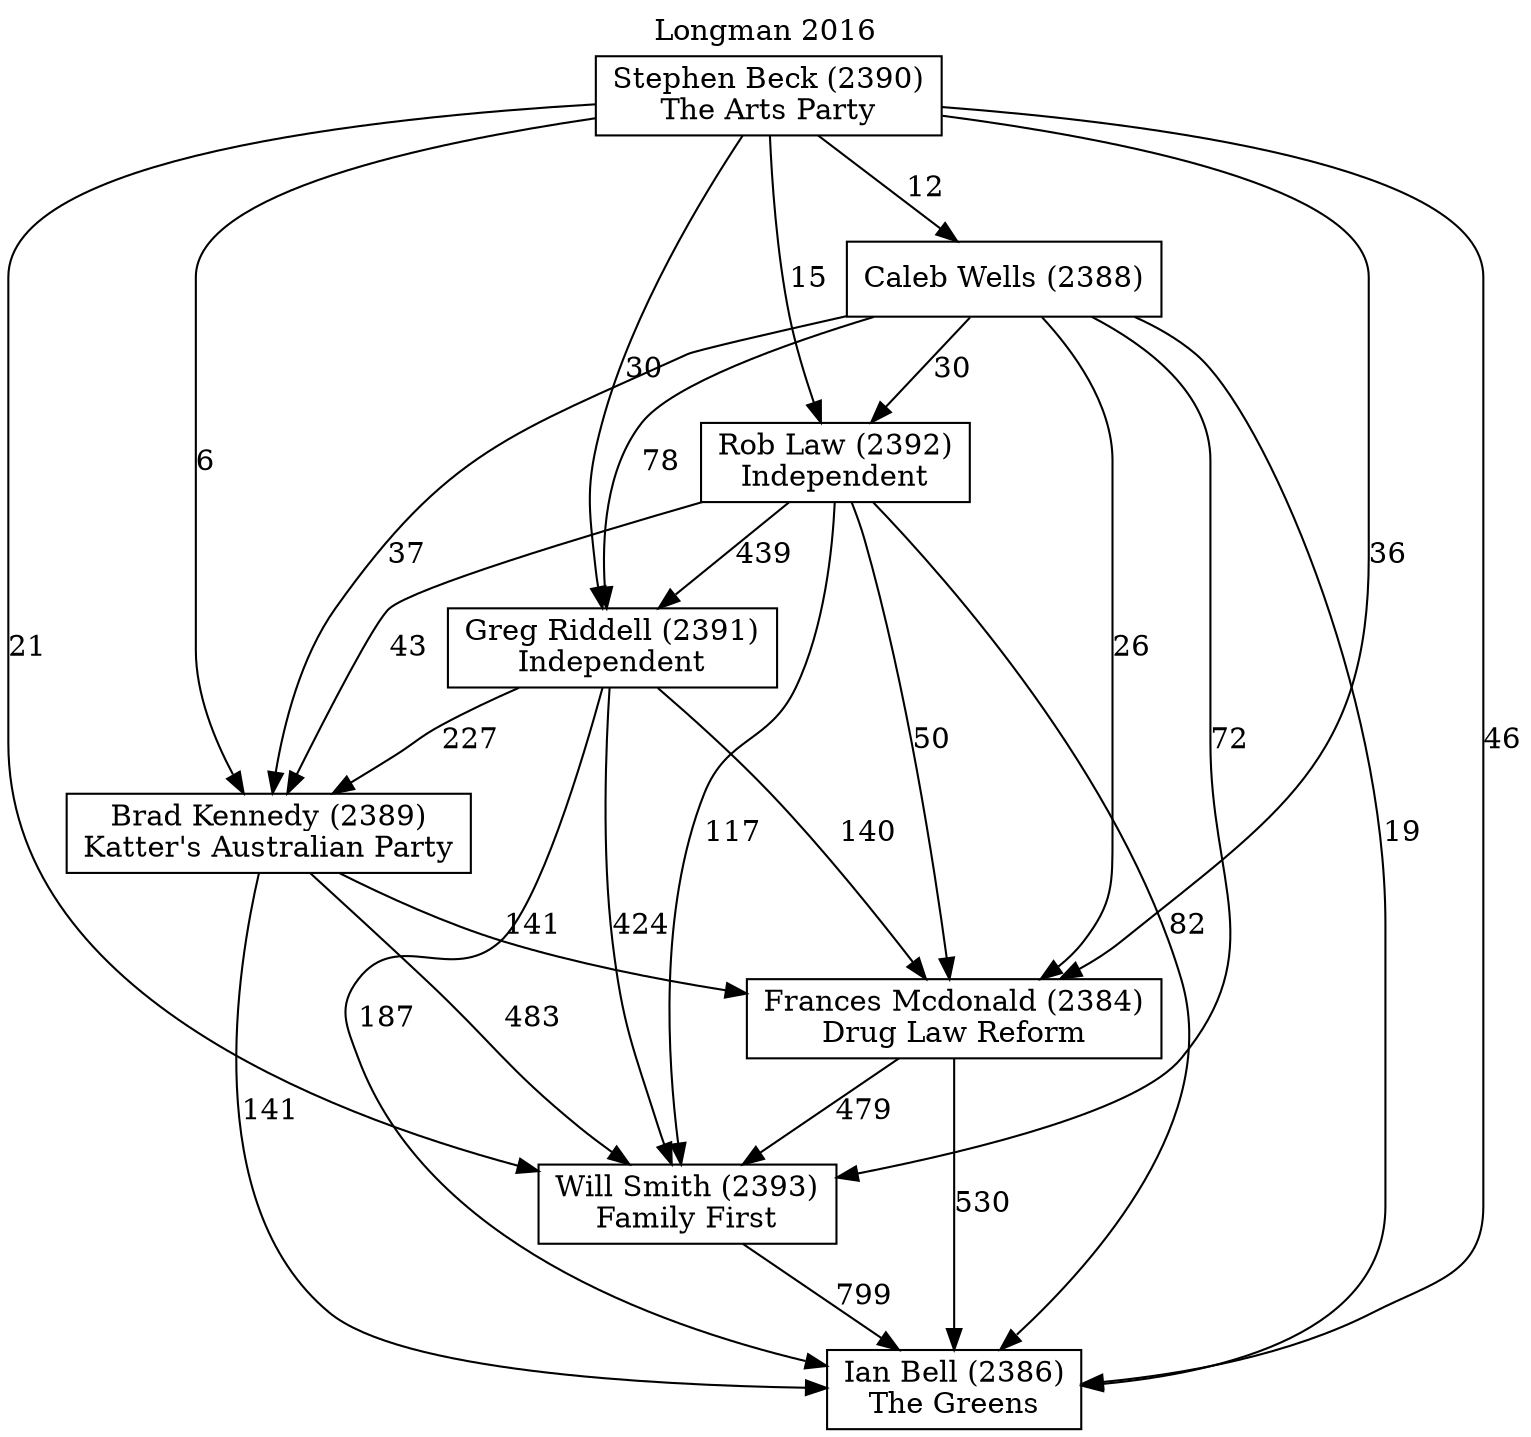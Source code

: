 // House preference flow
digraph "Ian Bell (2386)_Longman_2016" {
	graph [label="Longman 2016" labelloc=t mclimit=10]
	node [shape=box]
	"Ian Bell (2386)" [label="Ian Bell (2386)
The Greens"]
	"Will Smith (2393)" [label="Will Smith (2393)
Family First"]
	"Frances Mcdonald (2384)" [label="Frances Mcdonald (2384)
Drug Law Reform"]
	"Brad Kennedy (2389)" [label="Brad Kennedy (2389)
Katter's Australian Party"]
	"Greg Riddell (2391)" [label="Greg Riddell (2391)
Independent"]
	"Rob Law (2392)" [label="Rob Law (2392)
Independent"]
	"Caleb Wells (2388)" [label="Caleb Wells (2388)
"]
	"Stephen Beck (2390)" [label="Stephen Beck (2390)
The Arts Party"]
	"Ian Bell (2386)" [label="Ian Bell (2386)
The Greens"]
	"Frances Mcdonald (2384)" [label="Frances Mcdonald (2384)
Drug Law Reform"]
	"Brad Kennedy (2389)" [label="Brad Kennedy (2389)
Katter's Australian Party"]
	"Greg Riddell (2391)" [label="Greg Riddell (2391)
Independent"]
	"Rob Law (2392)" [label="Rob Law (2392)
Independent"]
	"Caleb Wells (2388)" [label="Caleb Wells (2388)
"]
	"Stephen Beck (2390)" [label="Stephen Beck (2390)
The Arts Party"]
	"Ian Bell (2386)" [label="Ian Bell (2386)
The Greens"]
	"Brad Kennedy (2389)" [label="Brad Kennedy (2389)
Katter's Australian Party"]
	"Greg Riddell (2391)" [label="Greg Riddell (2391)
Independent"]
	"Rob Law (2392)" [label="Rob Law (2392)
Independent"]
	"Caleb Wells (2388)" [label="Caleb Wells (2388)
"]
	"Stephen Beck (2390)" [label="Stephen Beck (2390)
The Arts Party"]
	"Ian Bell (2386)" [label="Ian Bell (2386)
The Greens"]
	"Greg Riddell (2391)" [label="Greg Riddell (2391)
Independent"]
	"Rob Law (2392)" [label="Rob Law (2392)
Independent"]
	"Caleb Wells (2388)" [label="Caleb Wells (2388)
"]
	"Stephen Beck (2390)" [label="Stephen Beck (2390)
The Arts Party"]
	"Ian Bell (2386)" [label="Ian Bell (2386)
The Greens"]
	"Rob Law (2392)" [label="Rob Law (2392)
Independent"]
	"Caleb Wells (2388)" [label="Caleb Wells (2388)
"]
	"Stephen Beck (2390)" [label="Stephen Beck (2390)
The Arts Party"]
	"Ian Bell (2386)" [label="Ian Bell (2386)
The Greens"]
	"Caleb Wells (2388)" [label="Caleb Wells (2388)
"]
	"Stephen Beck (2390)" [label="Stephen Beck (2390)
The Arts Party"]
	"Ian Bell (2386)" [label="Ian Bell (2386)
The Greens"]
	"Stephen Beck (2390)" [label="Stephen Beck (2390)
The Arts Party"]
	"Stephen Beck (2390)" [label="Stephen Beck (2390)
The Arts Party"]
	"Caleb Wells (2388)" [label="Caleb Wells (2388)
"]
	"Stephen Beck (2390)" [label="Stephen Beck (2390)
The Arts Party"]
	"Stephen Beck (2390)" [label="Stephen Beck (2390)
The Arts Party"]
	"Rob Law (2392)" [label="Rob Law (2392)
Independent"]
	"Caleb Wells (2388)" [label="Caleb Wells (2388)
"]
	"Stephen Beck (2390)" [label="Stephen Beck (2390)
The Arts Party"]
	"Rob Law (2392)" [label="Rob Law (2392)
Independent"]
	"Stephen Beck (2390)" [label="Stephen Beck (2390)
The Arts Party"]
	"Stephen Beck (2390)" [label="Stephen Beck (2390)
The Arts Party"]
	"Caleb Wells (2388)" [label="Caleb Wells (2388)
"]
	"Stephen Beck (2390)" [label="Stephen Beck (2390)
The Arts Party"]
	"Stephen Beck (2390)" [label="Stephen Beck (2390)
The Arts Party"]
	"Greg Riddell (2391)" [label="Greg Riddell (2391)
Independent"]
	"Rob Law (2392)" [label="Rob Law (2392)
Independent"]
	"Caleb Wells (2388)" [label="Caleb Wells (2388)
"]
	"Stephen Beck (2390)" [label="Stephen Beck (2390)
The Arts Party"]
	"Greg Riddell (2391)" [label="Greg Riddell (2391)
Independent"]
	"Caleb Wells (2388)" [label="Caleb Wells (2388)
"]
	"Stephen Beck (2390)" [label="Stephen Beck (2390)
The Arts Party"]
	"Greg Riddell (2391)" [label="Greg Riddell (2391)
Independent"]
	"Stephen Beck (2390)" [label="Stephen Beck (2390)
The Arts Party"]
	"Stephen Beck (2390)" [label="Stephen Beck (2390)
The Arts Party"]
	"Caleb Wells (2388)" [label="Caleb Wells (2388)
"]
	"Stephen Beck (2390)" [label="Stephen Beck (2390)
The Arts Party"]
	"Stephen Beck (2390)" [label="Stephen Beck (2390)
The Arts Party"]
	"Rob Law (2392)" [label="Rob Law (2392)
Independent"]
	"Caleb Wells (2388)" [label="Caleb Wells (2388)
"]
	"Stephen Beck (2390)" [label="Stephen Beck (2390)
The Arts Party"]
	"Rob Law (2392)" [label="Rob Law (2392)
Independent"]
	"Stephen Beck (2390)" [label="Stephen Beck (2390)
The Arts Party"]
	"Stephen Beck (2390)" [label="Stephen Beck (2390)
The Arts Party"]
	"Caleb Wells (2388)" [label="Caleb Wells (2388)
"]
	"Stephen Beck (2390)" [label="Stephen Beck (2390)
The Arts Party"]
	"Stephen Beck (2390)" [label="Stephen Beck (2390)
The Arts Party"]
	"Brad Kennedy (2389)" [label="Brad Kennedy (2389)
Katter's Australian Party"]
	"Greg Riddell (2391)" [label="Greg Riddell (2391)
Independent"]
	"Rob Law (2392)" [label="Rob Law (2392)
Independent"]
	"Caleb Wells (2388)" [label="Caleb Wells (2388)
"]
	"Stephen Beck (2390)" [label="Stephen Beck (2390)
The Arts Party"]
	"Brad Kennedy (2389)" [label="Brad Kennedy (2389)
Katter's Australian Party"]
	"Rob Law (2392)" [label="Rob Law (2392)
Independent"]
	"Caleb Wells (2388)" [label="Caleb Wells (2388)
"]
	"Stephen Beck (2390)" [label="Stephen Beck (2390)
The Arts Party"]
	"Brad Kennedy (2389)" [label="Brad Kennedy (2389)
Katter's Australian Party"]
	"Caleb Wells (2388)" [label="Caleb Wells (2388)
"]
	"Stephen Beck (2390)" [label="Stephen Beck (2390)
The Arts Party"]
	"Brad Kennedy (2389)" [label="Brad Kennedy (2389)
Katter's Australian Party"]
	"Stephen Beck (2390)" [label="Stephen Beck (2390)
The Arts Party"]
	"Stephen Beck (2390)" [label="Stephen Beck (2390)
The Arts Party"]
	"Caleb Wells (2388)" [label="Caleb Wells (2388)
"]
	"Stephen Beck (2390)" [label="Stephen Beck (2390)
The Arts Party"]
	"Stephen Beck (2390)" [label="Stephen Beck (2390)
The Arts Party"]
	"Rob Law (2392)" [label="Rob Law (2392)
Independent"]
	"Caleb Wells (2388)" [label="Caleb Wells (2388)
"]
	"Stephen Beck (2390)" [label="Stephen Beck (2390)
The Arts Party"]
	"Rob Law (2392)" [label="Rob Law (2392)
Independent"]
	"Stephen Beck (2390)" [label="Stephen Beck (2390)
The Arts Party"]
	"Stephen Beck (2390)" [label="Stephen Beck (2390)
The Arts Party"]
	"Caleb Wells (2388)" [label="Caleb Wells (2388)
"]
	"Stephen Beck (2390)" [label="Stephen Beck (2390)
The Arts Party"]
	"Stephen Beck (2390)" [label="Stephen Beck (2390)
The Arts Party"]
	"Greg Riddell (2391)" [label="Greg Riddell (2391)
Independent"]
	"Rob Law (2392)" [label="Rob Law (2392)
Independent"]
	"Caleb Wells (2388)" [label="Caleb Wells (2388)
"]
	"Stephen Beck (2390)" [label="Stephen Beck (2390)
The Arts Party"]
	"Greg Riddell (2391)" [label="Greg Riddell (2391)
Independent"]
	"Caleb Wells (2388)" [label="Caleb Wells (2388)
"]
	"Stephen Beck (2390)" [label="Stephen Beck (2390)
The Arts Party"]
	"Greg Riddell (2391)" [label="Greg Riddell (2391)
Independent"]
	"Stephen Beck (2390)" [label="Stephen Beck (2390)
The Arts Party"]
	"Stephen Beck (2390)" [label="Stephen Beck (2390)
The Arts Party"]
	"Caleb Wells (2388)" [label="Caleb Wells (2388)
"]
	"Stephen Beck (2390)" [label="Stephen Beck (2390)
The Arts Party"]
	"Stephen Beck (2390)" [label="Stephen Beck (2390)
The Arts Party"]
	"Rob Law (2392)" [label="Rob Law (2392)
Independent"]
	"Caleb Wells (2388)" [label="Caleb Wells (2388)
"]
	"Stephen Beck (2390)" [label="Stephen Beck (2390)
The Arts Party"]
	"Rob Law (2392)" [label="Rob Law (2392)
Independent"]
	"Stephen Beck (2390)" [label="Stephen Beck (2390)
The Arts Party"]
	"Stephen Beck (2390)" [label="Stephen Beck (2390)
The Arts Party"]
	"Caleb Wells (2388)" [label="Caleb Wells (2388)
"]
	"Stephen Beck (2390)" [label="Stephen Beck (2390)
The Arts Party"]
	"Stephen Beck (2390)" [label="Stephen Beck (2390)
The Arts Party"]
	"Frances Mcdonald (2384)" [label="Frances Mcdonald (2384)
Drug Law Reform"]
	"Brad Kennedy (2389)" [label="Brad Kennedy (2389)
Katter's Australian Party"]
	"Greg Riddell (2391)" [label="Greg Riddell (2391)
Independent"]
	"Rob Law (2392)" [label="Rob Law (2392)
Independent"]
	"Caleb Wells (2388)" [label="Caleb Wells (2388)
"]
	"Stephen Beck (2390)" [label="Stephen Beck (2390)
The Arts Party"]
	"Frances Mcdonald (2384)" [label="Frances Mcdonald (2384)
Drug Law Reform"]
	"Greg Riddell (2391)" [label="Greg Riddell (2391)
Independent"]
	"Rob Law (2392)" [label="Rob Law (2392)
Independent"]
	"Caleb Wells (2388)" [label="Caleb Wells (2388)
"]
	"Stephen Beck (2390)" [label="Stephen Beck (2390)
The Arts Party"]
	"Frances Mcdonald (2384)" [label="Frances Mcdonald (2384)
Drug Law Reform"]
	"Rob Law (2392)" [label="Rob Law (2392)
Independent"]
	"Caleb Wells (2388)" [label="Caleb Wells (2388)
"]
	"Stephen Beck (2390)" [label="Stephen Beck (2390)
The Arts Party"]
	"Frances Mcdonald (2384)" [label="Frances Mcdonald (2384)
Drug Law Reform"]
	"Caleb Wells (2388)" [label="Caleb Wells (2388)
"]
	"Stephen Beck (2390)" [label="Stephen Beck (2390)
The Arts Party"]
	"Frances Mcdonald (2384)" [label="Frances Mcdonald (2384)
Drug Law Reform"]
	"Stephen Beck (2390)" [label="Stephen Beck (2390)
The Arts Party"]
	"Stephen Beck (2390)" [label="Stephen Beck (2390)
The Arts Party"]
	"Caleb Wells (2388)" [label="Caleb Wells (2388)
"]
	"Stephen Beck (2390)" [label="Stephen Beck (2390)
The Arts Party"]
	"Stephen Beck (2390)" [label="Stephen Beck (2390)
The Arts Party"]
	"Rob Law (2392)" [label="Rob Law (2392)
Independent"]
	"Caleb Wells (2388)" [label="Caleb Wells (2388)
"]
	"Stephen Beck (2390)" [label="Stephen Beck (2390)
The Arts Party"]
	"Rob Law (2392)" [label="Rob Law (2392)
Independent"]
	"Stephen Beck (2390)" [label="Stephen Beck (2390)
The Arts Party"]
	"Stephen Beck (2390)" [label="Stephen Beck (2390)
The Arts Party"]
	"Caleb Wells (2388)" [label="Caleb Wells (2388)
"]
	"Stephen Beck (2390)" [label="Stephen Beck (2390)
The Arts Party"]
	"Stephen Beck (2390)" [label="Stephen Beck (2390)
The Arts Party"]
	"Greg Riddell (2391)" [label="Greg Riddell (2391)
Independent"]
	"Rob Law (2392)" [label="Rob Law (2392)
Independent"]
	"Caleb Wells (2388)" [label="Caleb Wells (2388)
"]
	"Stephen Beck (2390)" [label="Stephen Beck (2390)
The Arts Party"]
	"Greg Riddell (2391)" [label="Greg Riddell (2391)
Independent"]
	"Caleb Wells (2388)" [label="Caleb Wells (2388)
"]
	"Stephen Beck (2390)" [label="Stephen Beck (2390)
The Arts Party"]
	"Greg Riddell (2391)" [label="Greg Riddell (2391)
Independent"]
	"Stephen Beck (2390)" [label="Stephen Beck (2390)
The Arts Party"]
	"Stephen Beck (2390)" [label="Stephen Beck (2390)
The Arts Party"]
	"Caleb Wells (2388)" [label="Caleb Wells (2388)
"]
	"Stephen Beck (2390)" [label="Stephen Beck (2390)
The Arts Party"]
	"Stephen Beck (2390)" [label="Stephen Beck (2390)
The Arts Party"]
	"Rob Law (2392)" [label="Rob Law (2392)
Independent"]
	"Caleb Wells (2388)" [label="Caleb Wells (2388)
"]
	"Stephen Beck (2390)" [label="Stephen Beck (2390)
The Arts Party"]
	"Rob Law (2392)" [label="Rob Law (2392)
Independent"]
	"Stephen Beck (2390)" [label="Stephen Beck (2390)
The Arts Party"]
	"Stephen Beck (2390)" [label="Stephen Beck (2390)
The Arts Party"]
	"Caleb Wells (2388)" [label="Caleb Wells (2388)
"]
	"Stephen Beck (2390)" [label="Stephen Beck (2390)
The Arts Party"]
	"Stephen Beck (2390)" [label="Stephen Beck (2390)
The Arts Party"]
	"Brad Kennedy (2389)" [label="Brad Kennedy (2389)
Katter's Australian Party"]
	"Greg Riddell (2391)" [label="Greg Riddell (2391)
Independent"]
	"Rob Law (2392)" [label="Rob Law (2392)
Independent"]
	"Caleb Wells (2388)" [label="Caleb Wells (2388)
"]
	"Stephen Beck (2390)" [label="Stephen Beck (2390)
The Arts Party"]
	"Brad Kennedy (2389)" [label="Brad Kennedy (2389)
Katter's Australian Party"]
	"Rob Law (2392)" [label="Rob Law (2392)
Independent"]
	"Caleb Wells (2388)" [label="Caleb Wells (2388)
"]
	"Stephen Beck (2390)" [label="Stephen Beck (2390)
The Arts Party"]
	"Brad Kennedy (2389)" [label="Brad Kennedy (2389)
Katter's Australian Party"]
	"Caleb Wells (2388)" [label="Caleb Wells (2388)
"]
	"Stephen Beck (2390)" [label="Stephen Beck (2390)
The Arts Party"]
	"Brad Kennedy (2389)" [label="Brad Kennedy (2389)
Katter's Australian Party"]
	"Stephen Beck (2390)" [label="Stephen Beck (2390)
The Arts Party"]
	"Stephen Beck (2390)" [label="Stephen Beck (2390)
The Arts Party"]
	"Caleb Wells (2388)" [label="Caleb Wells (2388)
"]
	"Stephen Beck (2390)" [label="Stephen Beck (2390)
The Arts Party"]
	"Stephen Beck (2390)" [label="Stephen Beck (2390)
The Arts Party"]
	"Rob Law (2392)" [label="Rob Law (2392)
Independent"]
	"Caleb Wells (2388)" [label="Caleb Wells (2388)
"]
	"Stephen Beck (2390)" [label="Stephen Beck (2390)
The Arts Party"]
	"Rob Law (2392)" [label="Rob Law (2392)
Independent"]
	"Stephen Beck (2390)" [label="Stephen Beck (2390)
The Arts Party"]
	"Stephen Beck (2390)" [label="Stephen Beck (2390)
The Arts Party"]
	"Caleb Wells (2388)" [label="Caleb Wells (2388)
"]
	"Stephen Beck (2390)" [label="Stephen Beck (2390)
The Arts Party"]
	"Stephen Beck (2390)" [label="Stephen Beck (2390)
The Arts Party"]
	"Greg Riddell (2391)" [label="Greg Riddell (2391)
Independent"]
	"Rob Law (2392)" [label="Rob Law (2392)
Independent"]
	"Caleb Wells (2388)" [label="Caleb Wells (2388)
"]
	"Stephen Beck (2390)" [label="Stephen Beck (2390)
The Arts Party"]
	"Greg Riddell (2391)" [label="Greg Riddell (2391)
Independent"]
	"Caleb Wells (2388)" [label="Caleb Wells (2388)
"]
	"Stephen Beck (2390)" [label="Stephen Beck (2390)
The Arts Party"]
	"Greg Riddell (2391)" [label="Greg Riddell (2391)
Independent"]
	"Stephen Beck (2390)" [label="Stephen Beck (2390)
The Arts Party"]
	"Stephen Beck (2390)" [label="Stephen Beck (2390)
The Arts Party"]
	"Caleb Wells (2388)" [label="Caleb Wells (2388)
"]
	"Stephen Beck (2390)" [label="Stephen Beck (2390)
The Arts Party"]
	"Stephen Beck (2390)" [label="Stephen Beck (2390)
The Arts Party"]
	"Rob Law (2392)" [label="Rob Law (2392)
Independent"]
	"Caleb Wells (2388)" [label="Caleb Wells (2388)
"]
	"Stephen Beck (2390)" [label="Stephen Beck (2390)
The Arts Party"]
	"Rob Law (2392)" [label="Rob Law (2392)
Independent"]
	"Stephen Beck (2390)" [label="Stephen Beck (2390)
The Arts Party"]
	"Stephen Beck (2390)" [label="Stephen Beck (2390)
The Arts Party"]
	"Caleb Wells (2388)" [label="Caleb Wells (2388)
"]
	"Stephen Beck (2390)" [label="Stephen Beck (2390)
The Arts Party"]
	"Stephen Beck (2390)" [label="Stephen Beck (2390)
The Arts Party"]
	"Will Smith (2393)" [label="Will Smith (2393)
Family First"]
	"Frances Mcdonald (2384)" [label="Frances Mcdonald (2384)
Drug Law Reform"]
	"Brad Kennedy (2389)" [label="Brad Kennedy (2389)
Katter's Australian Party"]
	"Greg Riddell (2391)" [label="Greg Riddell (2391)
Independent"]
	"Rob Law (2392)" [label="Rob Law (2392)
Independent"]
	"Caleb Wells (2388)" [label="Caleb Wells (2388)
"]
	"Stephen Beck (2390)" [label="Stephen Beck (2390)
The Arts Party"]
	"Will Smith (2393)" [label="Will Smith (2393)
Family First"]
	"Brad Kennedy (2389)" [label="Brad Kennedy (2389)
Katter's Australian Party"]
	"Greg Riddell (2391)" [label="Greg Riddell (2391)
Independent"]
	"Rob Law (2392)" [label="Rob Law (2392)
Independent"]
	"Caleb Wells (2388)" [label="Caleb Wells (2388)
"]
	"Stephen Beck (2390)" [label="Stephen Beck (2390)
The Arts Party"]
	"Will Smith (2393)" [label="Will Smith (2393)
Family First"]
	"Greg Riddell (2391)" [label="Greg Riddell (2391)
Independent"]
	"Rob Law (2392)" [label="Rob Law (2392)
Independent"]
	"Caleb Wells (2388)" [label="Caleb Wells (2388)
"]
	"Stephen Beck (2390)" [label="Stephen Beck (2390)
The Arts Party"]
	"Will Smith (2393)" [label="Will Smith (2393)
Family First"]
	"Rob Law (2392)" [label="Rob Law (2392)
Independent"]
	"Caleb Wells (2388)" [label="Caleb Wells (2388)
"]
	"Stephen Beck (2390)" [label="Stephen Beck (2390)
The Arts Party"]
	"Will Smith (2393)" [label="Will Smith (2393)
Family First"]
	"Caleb Wells (2388)" [label="Caleb Wells (2388)
"]
	"Stephen Beck (2390)" [label="Stephen Beck (2390)
The Arts Party"]
	"Will Smith (2393)" [label="Will Smith (2393)
Family First"]
	"Stephen Beck (2390)" [label="Stephen Beck (2390)
The Arts Party"]
	"Stephen Beck (2390)" [label="Stephen Beck (2390)
The Arts Party"]
	"Caleb Wells (2388)" [label="Caleb Wells (2388)
"]
	"Stephen Beck (2390)" [label="Stephen Beck (2390)
The Arts Party"]
	"Stephen Beck (2390)" [label="Stephen Beck (2390)
The Arts Party"]
	"Rob Law (2392)" [label="Rob Law (2392)
Independent"]
	"Caleb Wells (2388)" [label="Caleb Wells (2388)
"]
	"Stephen Beck (2390)" [label="Stephen Beck (2390)
The Arts Party"]
	"Rob Law (2392)" [label="Rob Law (2392)
Independent"]
	"Stephen Beck (2390)" [label="Stephen Beck (2390)
The Arts Party"]
	"Stephen Beck (2390)" [label="Stephen Beck (2390)
The Arts Party"]
	"Caleb Wells (2388)" [label="Caleb Wells (2388)
"]
	"Stephen Beck (2390)" [label="Stephen Beck (2390)
The Arts Party"]
	"Stephen Beck (2390)" [label="Stephen Beck (2390)
The Arts Party"]
	"Greg Riddell (2391)" [label="Greg Riddell (2391)
Independent"]
	"Rob Law (2392)" [label="Rob Law (2392)
Independent"]
	"Caleb Wells (2388)" [label="Caleb Wells (2388)
"]
	"Stephen Beck (2390)" [label="Stephen Beck (2390)
The Arts Party"]
	"Greg Riddell (2391)" [label="Greg Riddell (2391)
Independent"]
	"Caleb Wells (2388)" [label="Caleb Wells (2388)
"]
	"Stephen Beck (2390)" [label="Stephen Beck (2390)
The Arts Party"]
	"Greg Riddell (2391)" [label="Greg Riddell (2391)
Independent"]
	"Stephen Beck (2390)" [label="Stephen Beck (2390)
The Arts Party"]
	"Stephen Beck (2390)" [label="Stephen Beck (2390)
The Arts Party"]
	"Caleb Wells (2388)" [label="Caleb Wells (2388)
"]
	"Stephen Beck (2390)" [label="Stephen Beck (2390)
The Arts Party"]
	"Stephen Beck (2390)" [label="Stephen Beck (2390)
The Arts Party"]
	"Rob Law (2392)" [label="Rob Law (2392)
Independent"]
	"Caleb Wells (2388)" [label="Caleb Wells (2388)
"]
	"Stephen Beck (2390)" [label="Stephen Beck (2390)
The Arts Party"]
	"Rob Law (2392)" [label="Rob Law (2392)
Independent"]
	"Stephen Beck (2390)" [label="Stephen Beck (2390)
The Arts Party"]
	"Stephen Beck (2390)" [label="Stephen Beck (2390)
The Arts Party"]
	"Caleb Wells (2388)" [label="Caleb Wells (2388)
"]
	"Stephen Beck (2390)" [label="Stephen Beck (2390)
The Arts Party"]
	"Stephen Beck (2390)" [label="Stephen Beck (2390)
The Arts Party"]
	"Brad Kennedy (2389)" [label="Brad Kennedy (2389)
Katter's Australian Party"]
	"Greg Riddell (2391)" [label="Greg Riddell (2391)
Independent"]
	"Rob Law (2392)" [label="Rob Law (2392)
Independent"]
	"Caleb Wells (2388)" [label="Caleb Wells (2388)
"]
	"Stephen Beck (2390)" [label="Stephen Beck (2390)
The Arts Party"]
	"Brad Kennedy (2389)" [label="Brad Kennedy (2389)
Katter's Australian Party"]
	"Rob Law (2392)" [label="Rob Law (2392)
Independent"]
	"Caleb Wells (2388)" [label="Caleb Wells (2388)
"]
	"Stephen Beck (2390)" [label="Stephen Beck (2390)
The Arts Party"]
	"Brad Kennedy (2389)" [label="Brad Kennedy (2389)
Katter's Australian Party"]
	"Caleb Wells (2388)" [label="Caleb Wells (2388)
"]
	"Stephen Beck (2390)" [label="Stephen Beck (2390)
The Arts Party"]
	"Brad Kennedy (2389)" [label="Brad Kennedy (2389)
Katter's Australian Party"]
	"Stephen Beck (2390)" [label="Stephen Beck (2390)
The Arts Party"]
	"Stephen Beck (2390)" [label="Stephen Beck (2390)
The Arts Party"]
	"Caleb Wells (2388)" [label="Caleb Wells (2388)
"]
	"Stephen Beck (2390)" [label="Stephen Beck (2390)
The Arts Party"]
	"Stephen Beck (2390)" [label="Stephen Beck (2390)
The Arts Party"]
	"Rob Law (2392)" [label="Rob Law (2392)
Independent"]
	"Caleb Wells (2388)" [label="Caleb Wells (2388)
"]
	"Stephen Beck (2390)" [label="Stephen Beck (2390)
The Arts Party"]
	"Rob Law (2392)" [label="Rob Law (2392)
Independent"]
	"Stephen Beck (2390)" [label="Stephen Beck (2390)
The Arts Party"]
	"Stephen Beck (2390)" [label="Stephen Beck (2390)
The Arts Party"]
	"Caleb Wells (2388)" [label="Caleb Wells (2388)
"]
	"Stephen Beck (2390)" [label="Stephen Beck (2390)
The Arts Party"]
	"Stephen Beck (2390)" [label="Stephen Beck (2390)
The Arts Party"]
	"Greg Riddell (2391)" [label="Greg Riddell (2391)
Independent"]
	"Rob Law (2392)" [label="Rob Law (2392)
Independent"]
	"Caleb Wells (2388)" [label="Caleb Wells (2388)
"]
	"Stephen Beck (2390)" [label="Stephen Beck (2390)
The Arts Party"]
	"Greg Riddell (2391)" [label="Greg Riddell (2391)
Independent"]
	"Caleb Wells (2388)" [label="Caleb Wells (2388)
"]
	"Stephen Beck (2390)" [label="Stephen Beck (2390)
The Arts Party"]
	"Greg Riddell (2391)" [label="Greg Riddell (2391)
Independent"]
	"Stephen Beck (2390)" [label="Stephen Beck (2390)
The Arts Party"]
	"Stephen Beck (2390)" [label="Stephen Beck (2390)
The Arts Party"]
	"Caleb Wells (2388)" [label="Caleb Wells (2388)
"]
	"Stephen Beck (2390)" [label="Stephen Beck (2390)
The Arts Party"]
	"Stephen Beck (2390)" [label="Stephen Beck (2390)
The Arts Party"]
	"Rob Law (2392)" [label="Rob Law (2392)
Independent"]
	"Caleb Wells (2388)" [label="Caleb Wells (2388)
"]
	"Stephen Beck (2390)" [label="Stephen Beck (2390)
The Arts Party"]
	"Rob Law (2392)" [label="Rob Law (2392)
Independent"]
	"Stephen Beck (2390)" [label="Stephen Beck (2390)
The Arts Party"]
	"Stephen Beck (2390)" [label="Stephen Beck (2390)
The Arts Party"]
	"Caleb Wells (2388)" [label="Caleb Wells (2388)
"]
	"Stephen Beck (2390)" [label="Stephen Beck (2390)
The Arts Party"]
	"Stephen Beck (2390)" [label="Stephen Beck (2390)
The Arts Party"]
	"Frances Mcdonald (2384)" [label="Frances Mcdonald (2384)
Drug Law Reform"]
	"Brad Kennedy (2389)" [label="Brad Kennedy (2389)
Katter's Australian Party"]
	"Greg Riddell (2391)" [label="Greg Riddell (2391)
Independent"]
	"Rob Law (2392)" [label="Rob Law (2392)
Independent"]
	"Caleb Wells (2388)" [label="Caleb Wells (2388)
"]
	"Stephen Beck (2390)" [label="Stephen Beck (2390)
The Arts Party"]
	"Frances Mcdonald (2384)" [label="Frances Mcdonald (2384)
Drug Law Reform"]
	"Greg Riddell (2391)" [label="Greg Riddell (2391)
Independent"]
	"Rob Law (2392)" [label="Rob Law (2392)
Independent"]
	"Caleb Wells (2388)" [label="Caleb Wells (2388)
"]
	"Stephen Beck (2390)" [label="Stephen Beck (2390)
The Arts Party"]
	"Frances Mcdonald (2384)" [label="Frances Mcdonald (2384)
Drug Law Reform"]
	"Rob Law (2392)" [label="Rob Law (2392)
Independent"]
	"Caleb Wells (2388)" [label="Caleb Wells (2388)
"]
	"Stephen Beck (2390)" [label="Stephen Beck (2390)
The Arts Party"]
	"Frances Mcdonald (2384)" [label="Frances Mcdonald (2384)
Drug Law Reform"]
	"Caleb Wells (2388)" [label="Caleb Wells (2388)
"]
	"Stephen Beck (2390)" [label="Stephen Beck (2390)
The Arts Party"]
	"Frances Mcdonald (2384)" [label="Frances Mcdonald (2384)
Drug Law Reform"]
	"Stephen Beck (2390)" [label="Stephen Beck (2390)
The Arts Party"]
	"Stephen Beck (2390)" [label="Stephen Beck (2390)
The Arts Party"]
	"Caleb Wells (2388)" [label="Caleb Wells (2388)
"]
	"Stephen Beck (2390)" [label="Stephen Beck (2390)
The Arts Party"]
	"Stephen Beck (2390)" [label="Stephen Beck (2390)
The Arts Party"]
	"Rob Law (2392)" [label="Rob Law (2392)
Independent"]
	"Caleb Wells (2388)" [label="Caleb Wells (2388)
"]
	"Stephen Beck (2390)" [label="Stephen Beck (2390)
The Arts Party"]
	"Rob Law (2392)" [label="Rob Law (2392)
Independent"]
	"Stephen Beck (2390)" [label="Stephen Beck (2390)
The Arts Party"]
	"Stephen Beck (2390)" [label="Stephen Beck (2390)
The Arts Party"]
	"Caleb Wells (2388)" [label="Caleb Wells (2388)
"]
	"Stephen Beck (2390)" [label="Stephen Beck (2390)
The Arts Party"]
	"Stephen Beck (2390)" [label="Stephen Beck (2390)
The Arts Party"]
	"Greg Riddell (2391)" [label="Greg Riddell (2391)
Independent"]
	"Rob Law (2392)" [label="Rob Law (2392)
Independent"]
	"Caleb Wells (2388)" [label="Caleb Wells (2388)
"]
	"Stephen Beck (2390)" [label="Stephen Beck (2390)
The Arts Party"]
	"Greg Riddell (2391)" [label="Greg Riddell (2391)
Independent"]
	"Caleb Wells (2388)" [label="Caleb Wells (2388)
"]
	"Stephen Beck (2390)" [label="Stephen Beck (2390)
The Arts Party"]
	"Greg Riddell (2391)" [label="Greg Riddell (2391)
Independent"]
	"Stephen Beck (2390)" [label="Stephen Beck (2390)
The Arts Party"]
	"Stephen Beck (2390)" [label="Stephen Beck (2390)
The Arts Party"]
	"Caleb Wells (2388)" [label="Caleb Wells (2388)
"]
	"Stephen Beck (2390)" [label="Stephen Beck (2390)
The Arts Party"]
	"Stephen Beck (2390)" [label="Stephen Beck (2390)
The Arts Party"]
	"Rob Law (2392)" [label="Rob Law (2392)
Independent"]
	"Caleb Wells (2388)" [label="Caleb Wells (2388)
"]
	"Stephen Beck (2390)" [label="Stephen Beck (2390)
The Arts Party"]
	"Rob Law (2392)" [label="Rob Law (2392)
Independent"]
	"Stephen Beck (2390)" [label="Stephen Beck (2390)
The Arts Party"]
	"Stephen Beck (2390)" [label="Stephen Beck (2390)
The Arts Party"]
	"Caleb Wells (2388)" [label="Caleb Wells (2388)
"]
	"Stephen Beck (2390)" [label="Stephen Beck (2390)
The Arts Party"]
	"Stephen Beck (2390)" [label="Stephen Beck (2390)
The Arts Party"]
	"Brad Kennedy (2389)" [label="Brad Kennedy (2389)
Katter's Australian Party"]
	"Greg Riddell (2391)" [label="Greg Riddell (2391)
Independent"]
	"Rob Law (2392)" [label="Rob Law (2392)
Independent"]
	"Caleb Wells (2388)" [label="Caleb Wells (2388)
"]
	"Stephen Beck (2390)" [label="Stephen Beck (2390)
The Arts Party"]
	"Brad Kennedy (2389)" [label="Brad Kennedy (2389)
Katter's Australian Party"]
	"Rob Law (2392)" [label="Rob Law (2392)
Independent"]
	"Caleb Wells (2388)" [label="Caleb Wells (2388)
"]
	"Stephen Beck (2390)" [label="Stephen Beck (2390)
The Arts Party"]
	"Brad Kennedy (2389)" [label="Brad Kennedy (2389)
Katter's Australian Party"]
	"Caleb Wells (2388)" [label="Caleb Wells (2388)
"]
	"Stephen Beck (2390)" [label="Stephen Beck (2390)
The Arts Party"]
	"Brad Kennedy (2389)" [label="Brad Kennedy (2389)
Katter's Australian Party"]
	"Stephen Beck (2390)" [label="Stephen Beck (2390)
The Arts Party"]
	"Stephen Beck (2390)" [label="Stephen Beck (2390)
The Arts Party"]
	"Caleb Wells (2388)" [label="Caleb Wells (2388)
"]
	"Stephen Beck (2390)" [label="Stephen Beck (2390)
The Arts Party"]
	"Stephen Beck (2390)" [label="Stephen Beck (2390)
The Arts Party"]
	"Rob Law (2392)" [label="Rob Law (2392)
Independent"]
	"Caleb Wells (2388)" [label="Caleb Wells (2388)
"]
	"Stephen Beck (2390)" [label="Stephen Beck (2390)
The Arts Party"]
	"Rob Law (2392)" [label="Rob Law (2392)
Independent"]
	"Stephen Beck (2390)" [label="Stephen Beck (2390)
The Arts Party"]
	"Stephen Beck (2390)" [label="Stephen Beck (2390)
The Arts Party"]
	"Caleb Wells (2388)" [label="Caleb Wells (2388)
"]
	"Stephen Beck (2390)" [label="Stephen Beck (2390)
The Arts Party"]
	"Stephen Beck (2390)" [label="Stephen Beck (2390)
The Arts Party"]
	"Greg Riddell (2391)" [label="Greg Riddell (2391)
Independent"]
	"Rob Law (2392)" [label="Rob Law (2392)
Independent"]
	"Caleb Wells (2388)" [label="Caleb Wells (2388)
"]
	"Stephen Beck (2390)" [label="Stephen Beck (2390)
The Arts Party"]
	"Greg Riddell (2391)" [label="Greg Riddell (2391)
Independent"]
	"Caleb Wells (2388)" [label="Caleb Wells (2388)
"]
	"Stephen Beck (2390)" [label="Stephen Beck (2390)
The Arts Party"]
	"Greg Riddell (2391)" [label="Greg Riddell (2391)
Independent"]
	"Stephen Beck (2390)" [label="Stephen Beck (2390)
The Arts Party"]
	"Stephen Beck (2390)" [label="Stephen Beck (2390)
The Arts Party"]
	"Caleb Wells (2388)" [label="Caleb Wells (2388)
"]
	"Stephen Beck (2390)" [label="Stephen Beck (2390)
The Arts Party"]
	"Stephen Beck (2390)" [label="Stephen Beck (2390)
The Arts Party"]
	"Rob Law (2392)" [label="Rob Law (2392)
Independent"]
	"Caleb Wells (2388)" [label="Caleb Wells (2388)
"]
	"Stephen Beck (2390)" [label="Stephen Beck (2390)
The Arts Party"]
	"Rob Law (2392)" [label="Rob Law (2392)
Independent"]
	"Stephen Beck (2390)" [label="Stephen Beck (2390)
The Arts Party"]
	"Stephen Beck (2390)" [label="Stephen Beck (2390)
The Arts Party"]
	"Caleb Wells (2388)" [label="Caleb Wells (2388)
"]
	"Stephen Beck (2390)" [label="Stephen Beck (2390)
The Arts Party"]
	"Stephen Beck (2390)" [label="Stephen Beck (2390)
The Arts Party"]
	"Will Smith (2393)" -> "Ian Bell (2386)" [label=799]
	"Frances Mcdonald (2384)" -> "Will Smith (2393)" [label=479]
	"Brad Kennedy (2389)" -> "Frances Mcdonald (2384)" [label=141]
	"Greg Riddell (2391)" -> "Brad Kennedy (2389)" [label=227]
	"Rob Law (2392)" -> "Greg Riddell (2391)" [label=439]
	"Caleb Wells (2388)" -> "Rob Law (2392)" [label=30]
	"Stephen Beck (2390)" -> "Caleb Wells (2388)" [label=12]
	"Frances Mcdonald (2384)" -> "Ian Bell (2386)" [label=530]
	"Brad Kennedy (2389)" -> "Ian Bell (2386)" [label=141]
	"Greg Riddell (2391)" -> "Ian Bell (2386)" [label=187]
	"Rob Law (2392)" -> "Ian Bell (2386)" [label=82]
	"Caleb Wells (2388)" -> "Ian Bell (2386)" [label=19]
	"Stephen Beck (2390)" -> "Ian Bell (2386)" [label=46]
	"Stephen Beck (2390)" -> "Rob Law (2392)" [label=15]
	"Caleb Wells (2388)" -> "Greg Riddell (2391)" [label=78]
	"Stephen Beck (2390)" -> "Greg Riddell (2391)" [label=30]
	"Rob Law (2392)" -> "Brad Kennedy (2389)" [label=43]
	"Caleb Wells (2388)" -> "Brad Kennedy (2389)" [label=37]
	"Stephen Beck (2390)" -> "Brad Kennedy (2389)" [label=6]
	"Greg Riddell (2391)" -> "Frances Mcdonald (2384)" [label=140]
	"Rob Law (2392)" -> "Frances Mcdonald (2384)" [label=50]
	"Caleb Wells (2388)" -> "Frances Mcdonald (2384)" [label=26]
	"Stephen Beck (2390)" -> "Frances Mcdonald (2384)" [label=36]
	"Brad Kennedy (2389)" -> "Will Smith (2393)" [label=483]
	"Greg Riddell (2391)" -> "Will Smith (2393)" [label=424]
	"Rob Law (2392)" -> "Will Smith (2393)" [label=117]
	"Caleb Wells (2388)" -> "Will Smith (2393)" [label=72]
	"Stephen Beck (2390)" -> "Will Smith (2393)" [label=21]
}
